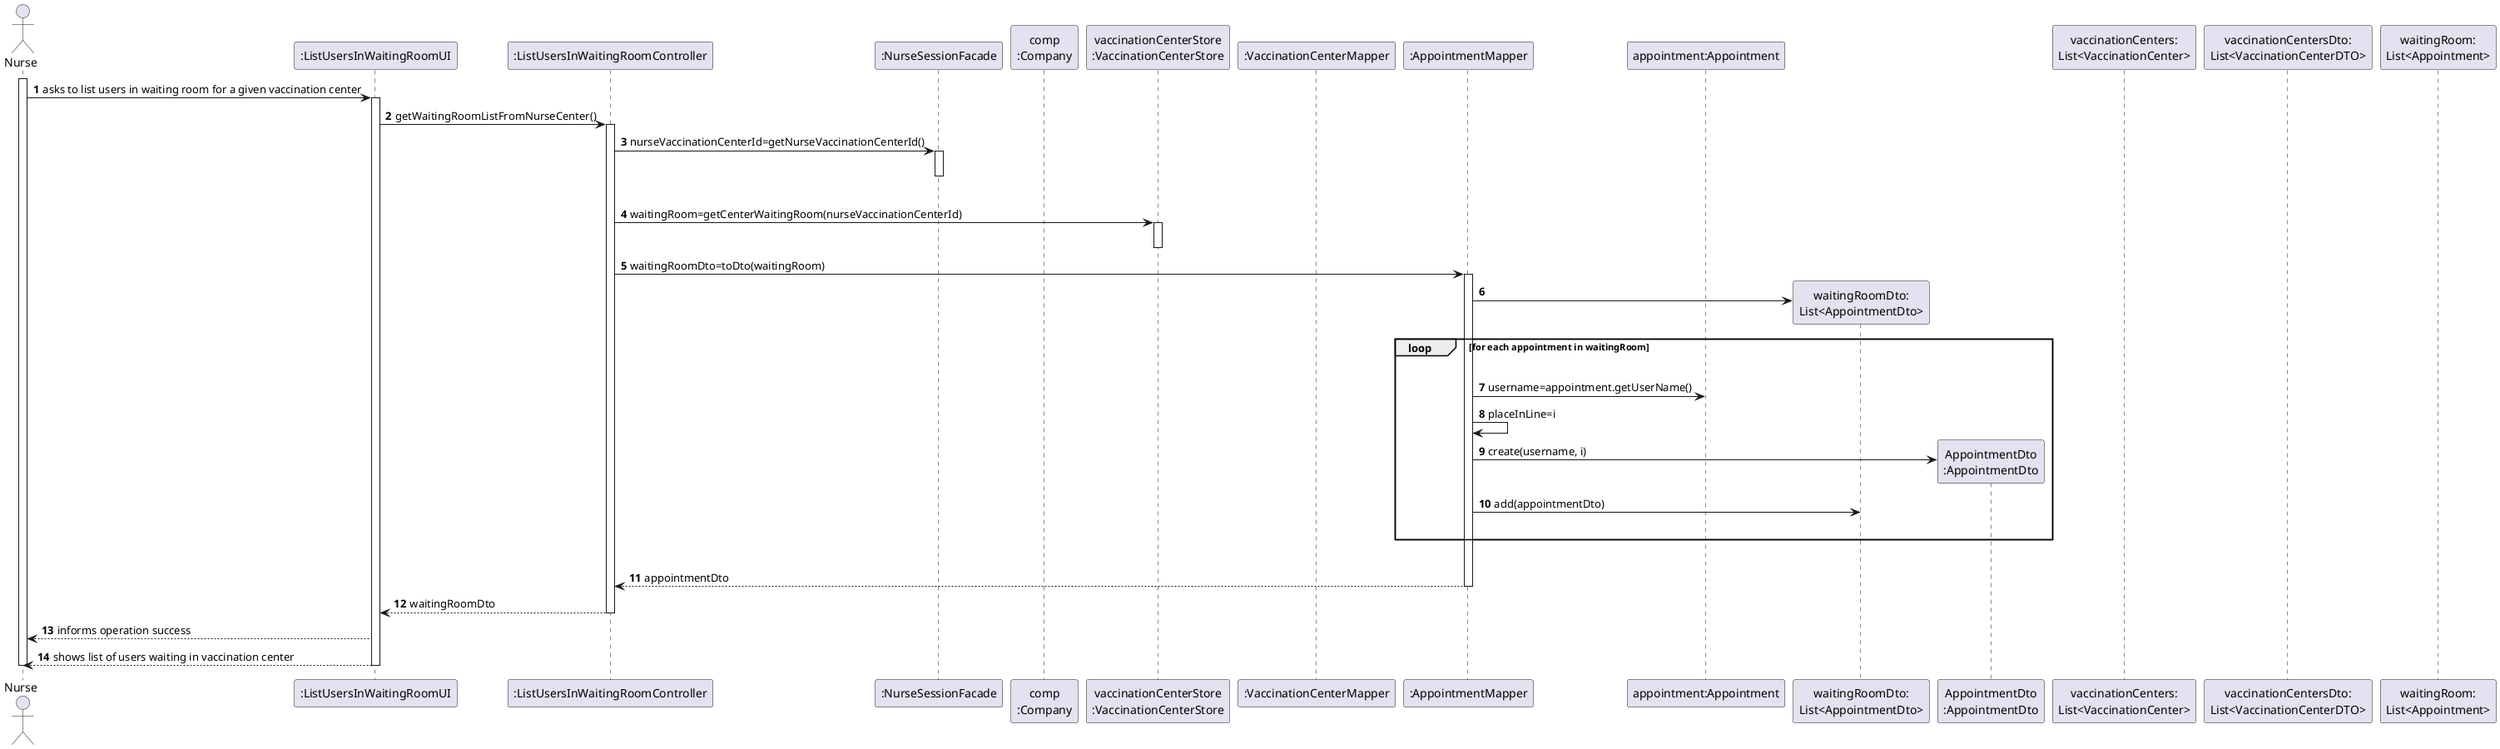 @startuml
autonumber
'hide footbox
actor "Nurse" as NURSE

participant ":ListUsersInWaitingRoomUI" as UI
participant ":ListUsersInWaitingRoomController" as CTRL
participant ":NurseSessionFacade" as FAC
participant "comp\n:Company" as COMP
participant "vaccinationCenterStore\n:VaccinationCenterStore" as VACS
participant ":VaccinationCenterMapper" as VACM
participant ":AppointmentMapper" as APOM
participant "appointment:Appointment" as APO

activate NURSE
NURSE -> UI : asks to list users in waiting room for a given vaccination center
activate UI

UI -> CTRL : getWaitingRoomListFromNurseCenter()
activate CTRL
CTRL -> FAC : nurseVaccinationCenterId=getNurseVaccinationCenterId()
activate FAC
deactivate FAC
|||

CTRL -> VACS : waitingRoom=getCenterWaitingRoom(nurseVaccinationCenterId)
activate VACS
deactivate VACS

CTRL -> APOM : waitingRoomDto=toDto(waitingRoom)
activate APOM

create "waitingRoomDto:\nList<AppointmentDto>" as WAITDTO

APOM -> WAITDTO

loop for each appointment in waitingRoom
|||
  APOM -> APO : username=appointment.getUserName()
  APOM -> APOM : placeInLine=i

  create "AppointmentDto\n:AppointmentDto" as APODTO
  APOM -> APODTO : create(username, i)

  APOM -> WAITDTO : add(appointmentDto)
|||
end

|||
APOM --> CTRL : appointmentDto 

deactivate APOM

CTRL --> UI: waitingRoomDto

deactivate COMP
deactivate CTRL
UI --> NURSE : informs operation success
UI --> NURSE: shows list of users waiting in vaccination center
deactivate UI

deactivate UI
deactivate CTRL
deactivate NURSE

participant "vaccinationCenters:\nList<VaccinationCenter>"
participant "vaccinationCentersDto:\nList<VaccinationCenterDTO>"
participant "waitingRoom:\nList<Appointment>"

@enduml
